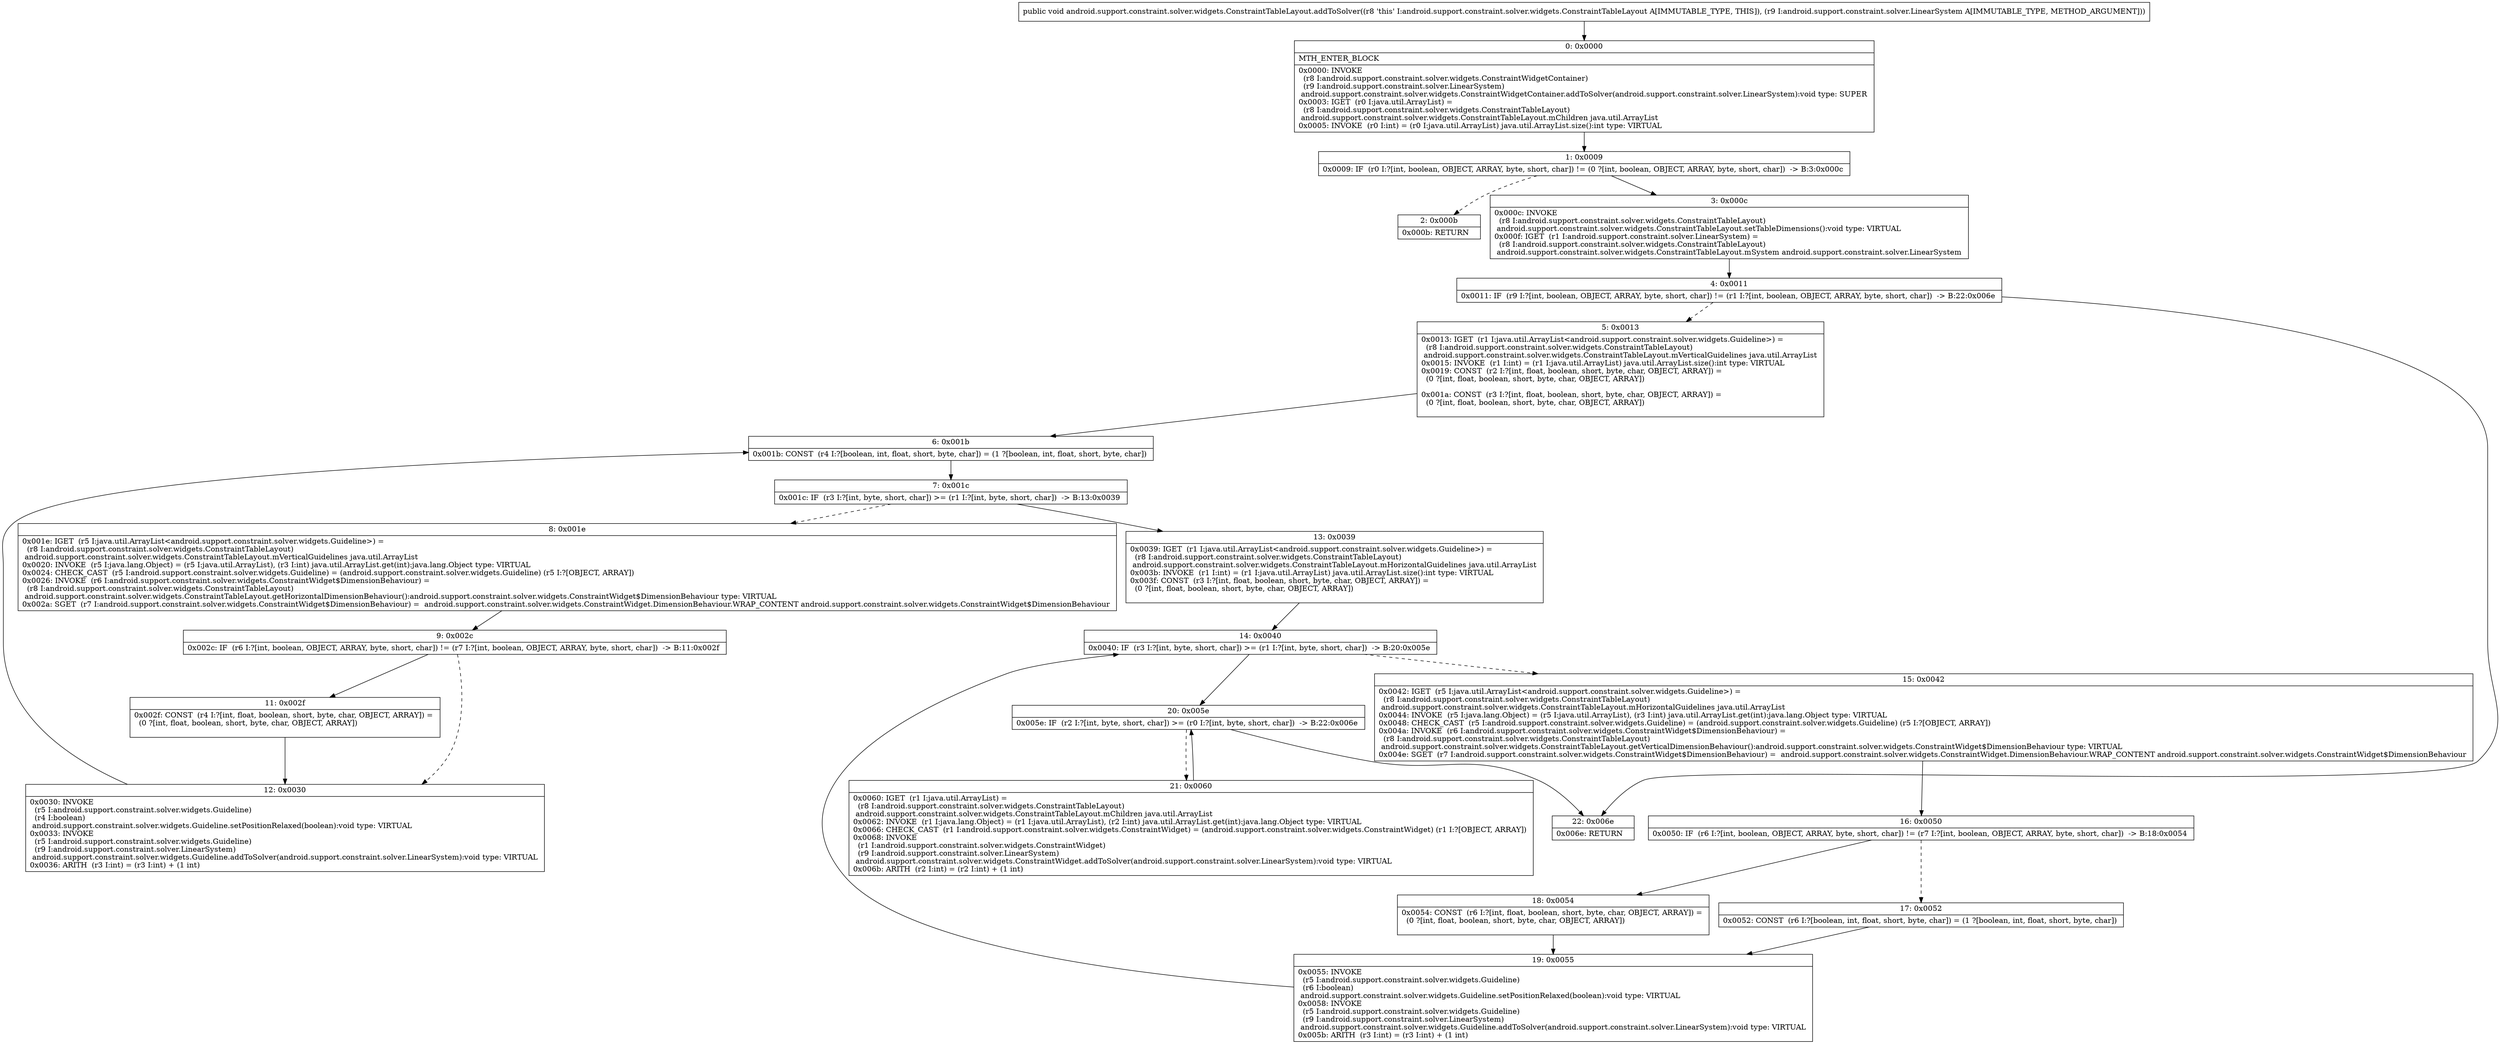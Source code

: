 digraph "CFG forandroid.support.constraint.solver.widgets.ConstraintTableLayout.addToSolver(Landroid\/support\/constraint\/solver\/LinearSystem;)V" {
Node_0 [shape=record,label="{0\:\ 0x0000|MTH_ENTER_BLOCK\l|0x0000: INVOKE  \l  (r8 I:android.support.constraint.solver.widgets.ConstraintWidgetContainer)\l  (r9 I:android.support.constraint.solver.LinearSystem)\l android.support.constraint.solver.widgets.ConstraintWidgetContainer.addToSolver(android.support.constraint.solver.LinearSystem):void type: SUPER \l0x0003: IGET  (r0 I:java.util.ArrayList) = \l  (r8 I:android.support.constraint.solver.widgets.ConstraintTableLayout)\l android.support.constraint.solver.widgets.ConstraintTableLayout.mChildren java.util.ArrayList \l0x0005: INVOKE  (r0 I:int) = (r0 I:java.util.ArrayList) java.util.ArrayList.size():int type: VIRTUAL \l}"];
Node_1 [shape=record,label="{1\:\ 0x0009|0x0009: IF  (r0 I:?[int, boolean, OBJECT, ARRAY, byte, short, char]) != (0 ?[int, boolean, OBJECT, ARRAY, byte, short, char])  \-\> B:3:0x000c \l}"];
Node_2 [shape=record,label="{2\:\ 0x000b|0x000b: RETURN   \l}"];
Node_3 [shape=record,label="{3\:\ 0x000c|0x000c: INVOKE  \l  (r8 I:android.support.constraint.solver.widgets.ConstraintTableLayout)\l android.support.constraint.solver.widgets.ConstraintTableLayout.setTableDimensions():void type: VIRTUAL \l0x000f: IGET  (r1 I:android.support.constraint.solver.LinearSystem) = \l  (r8 I:android.support.constraint.solver.widgets.ConstraintTableLayout)\l android.support.constraint.solver.widgets.ConstraintTableLayout.mSystem android.support.constraint.solver.LinearSystem \l}"];
Node_4 [shape=record,label="{4\:\ 0x0011|0x0011: IF  (r9 I:?[int, boolean, OBJECT, ARRAY, byte, short, char]) != (r1 I:?[int, boolean, OBJECT, ARRAY, byte, short, char])  \-\> B:22:0x006e \l}"];
Node_5 [shape=record,label="{5\:\ 0x0013|0x0013: IGET  (r1 I:java.util.ArrayList\<android.support.constraint.solver.widgets.Guideline\>) = \l  (r8 I:android.support.constraint.solver.widgets.ConstraintTableLayout)\l android.support.constraint.solver.widgets.ConstraintTableLayout.mVerticalGuidelines java.util.ArrayList \l0x0015: INVOKE  (r1 I:int) = (r1 I:java.util.ArrayList) java.util.ArrayList.size():int type: VIRTUAL \l0x0019: CONST  (r2 I:?[int, float, boolean, short, byte, char, OBJECT, ARRAY]) = \l  (0 ?[int, float, boolean, short, byte, char, OBJECT, ARRAY])\l \l0x001a: CONST  (r3 I:?[int, float, boolean, short, byte, char, OBJECT, ARRAY]) = \l  (0 ?[int, float, boolean, short, byte, char, OBJECT, ARRAY])\l \l}"];
Node_6 [shape=record,label="{6\:\ 0x001b|0x001b: CONST  (r4 I:?[boolean, int, float, short, byte, char]) = (1 ?[boolean, int, float, short, byte, char]) \l}"];
Node_7 [shape=record,label="{7\:\ 0x001c|0x001c: IF  (r3 I:?[int, byte, short, char]) \>= (r1 I:?[int, byte, short, char])  \-\> B:13:0x0039 \l}"];
Node_8 [shape=record,label="{8\:\ 0x001e|0x001e: IGET  (r5 I:java.util.ArrayList\<android.support.constraint.solver.widgets.Guideline\>) = \l  (r8 I:android.support.constraint.solver.widgets.ConstraintTableLayout)\l android.support.constraint.solver.widgets.ConstraintTableLayout.mVerticalGuidelines java.util.ArrayList \l0x0020: INVOKE  (r5 I:java.lang.Object) = (r5 I:java.util.ArrayList), (r3 I:int) java.util.ArrayList.get(int):java.lang.Object type: VIRTUAL \l0x0024: CHECK_CAST  (r5 I:android.support.constraint.solver.widgets.Guideline) = (android.support.constraint.solver.widgets.Guideline) (r5 I:?[OBJECT, ARRAY]) \l0x0026: INVOKE  (r6 I:android.support.constraint.solver.widgets.ConstraintWidget$DimensionBehaviour) = \l  (r8 I:android.support.constraint.solver.widgets.ConstraintTableLayout)\l android.support.constraint.solver.widgets.ConstraintTableLayout.getHorizontalDimensionBehaviour():android.support.constraint.solver.widgets.ConstraintWidget$DimensionBehaviour type: VIRTUAL \l0x002a: SGET  (r7 I:android.support.constraint.solver.widgets.ConstraintWidget$DimensionBehaviour) =  android.support.constraint.solver.widgets.ConstraintWidget.DimensionBehaviour.WRAP_CONTENT android.support.constraint.solver.widgets.ConstraintWidget$DimensionBehaviour \l}"];
Node_9 [shape=record,label="{9\:\ 0x002c|0x002c: IF  (r6 I:?[int, boolean, OBJECT, ARRAY, byte, short, char]) != (r7 I:?[int, boolean, OBJECT, ARRAY, byte, short, char])  \-\> B:11:0x002f \l}"];
Node_11 [shape=record,label="{11\:\ 0x002f|0x002f: CONST  (r4 I:?[int, float, boolean, short, byte, char, OBJECT, ARRAY]) = \l  (0 ?[int, float, boolean, short, byte, char, OBJECT, ARRAY])\l \l}"];
Node_12 [shape=record,label="{12\:\ 0x0030|0x0030: INVOKE  \l  (r5 I:android.support.constraint.solver.widgets.Guideline)\l  (r4 I:boolean)\l android.support.constraint.solver.widgets.Guideline.setPositionRelaxed(boolean):void type: VIRTUAL \l0x0033: INVOKE  \l  (r5 I:android.support.constraint.solver.widgets.Guideline)\l  (r9 I:android.support.constraint.solver.LinearSystem)\l android.support.constraint.solver.widgets.Guideline.addToSolver(android.support.constraint.solver.LinearSystem):void type: VIRTUAL \l0x0036: ARITH  (r3 I:int) = (r3 I:int) + (1 int) \l}"];
Node_13 [shape=record,label="{13\:\ 0x0039|0x0039: IGET  (r1 I:java.util.ArrayList\<android.support.constraint.solver.widgets.Guideline\>) = \l  (r8 I:android.support.constraint.solver.widgets.ConstraintTableLayout)\l android.support.constraint.solver.widgets.ConstraintTableLayout.mHorizontalGuidelines java.util.ArrayList \l0x003b: INVOKE  (r1 I:int) = (r1 I:java.util.ArrayList) java.util.ArrayList.size():int type: VIRTUAL \l0x003f: CONST  (r3 I:?[int, float, boolean, short, byte, char, OBJECT, ARRAY]) = \l  (0 ?[int, float, boolean, short, byte, char, OBJECT, ARRAY])\l \l}"];
Node_14 [shape=record,label="{14\:\ 0x0040|0x0040: IF  (r3 I:?[int, byte, short, char]) \>= (r1 I:?[int, byte, short, char])  \-\> B:20:0x005e \l}"];
Node_15 [shape=record,label="{15\:\ 0x0042|0x0042: IGET  (r5 I:java.util.ArrayList\<android.support.constraint.solver.widgets.Guideline\>) = \l  (r8 I:android.support.constraint.solver.widgets.ConstraintTableLayout)\l android.support.constraint.solver.widgets.ConstraintTableLayout.mHorizontalGuidelines java.util.ArrayList \l0x0044: INVOKE  (r5 I:java.lang.Object) = (r5 I:java.util.ArrayList), (r3 I:int) java.util.ArrayList.get(int):java.lang.Object type: VIRTUAL \l0x0048: CHECK_CAST  (r5 I:android.support.constraint.solver.widgets.Guideline) = (android.support.constraint.solver.widgets.Guideline) (r5 I:?[OBJECT, ARRAY]) \l0x004a: INVOKE  (r6 I:android.support.constraint.solver.widgets.ConstraintWidget$DimensionBehaviour) = \l  (r8 I:android.support.constraint.solver.widgets.ConstraintTableLayout)\l android.support.constraint.solver.widgets.ConstraintTableLayout.getVerticalDimensionBehaviour():android.support.constraint.solver.widgets.ConstraintWidget$DimensionBehaviour type: VIRTUAL \l0x004e: SGET  (r7 I:android.support.constraint.solver.widgets.ConstraintWidget$DimensionBehaviour) =  android.support.constraint.solver.widgets.ConstraintWidget.DimensionBehaviour.WRAP_CONTENT android.support.constraint.solver.widgets.ConstraintWidget$DimensionBehaviour \l}"];
Node_16 [shape=record,label="{16\:\ 0x0050|0x0050: IF  (r6 I:?[int, boolean, OBJECT, ARRAY, byte, short, char]) != (r7 I:?[int, boolean, OBJECT, ARRAY, byte, short, char])  \-\> B:18:0x0054 \l}"];
Node_17 [shape=record,label="{17\:\ 0x0052|0x0052: CONST  (r6 I:?[boolean, int, float, short, byte, char]) = (1 ?[boolean, int, float, short, byte, char]) \l}"];
Node_18 [shape=record,label="{18\:\ 0x0054|0x0054: CONST  (r6 I:?[int, float, boolean, short, byte, char, OBJECT, ARRAY]) = \l  (0 ?[int, float, boolean, short, byte, char, OBJECT, ARRAY])\l \l}"];
Node_19 [shape=record,label="{19\:\ 0x0055|0x0055: INVOKE  \l  (r5 I:android.support.constraint.solver.widgets.Guideline)\l  (r6 I:boolean)\l android.support.constraint.solver.widgets.Guideline.setPositionRelaxed(boolean):void type: VIRTUAL \l0x0058: INVOKE  \l  (r5 I:android.support.constraint.solver.widgets.Guideline)\l  (r9 I:android.support.constraint.solver.LinearSystem)\l android.support.constraint.solver.widgets.Guideline.addToSolver(android.support.constraint.solver.LinearSystem):void type: VIRTUAL \l0x005b: ARITH  (r3 I:int) = (r3 I:int) + (1 int) \l}"];
Node_20 [shape=record,label="{20\:\ 0x005e|0x005e: IF  (r2 I:?[int, byte, short, char]) \>= (r0 I:?[int, byte, short, char])  \-\> B:22:0x006e \l}"];
Node_21 [shape=record,label="{21\:\ 0x0060|0x0060: IGET  (r1 I:java.util.ArrayList) = \l  (r8 I:android.support.constraint.solver.widgets.ConstraintTableLayout)\l android.support.constraint.solver.widgets.ConstraintTableLayout.mChildren java.util.ArrayList \l0x0062: INVOKE  (r1 I:java.lang.Object) = (r1 I:java.util.ArrayList), (r2 I:int) java.util.ArrayList.get(int):java.lang.Object type: VIRTUAL \l0x0066: CHECK_CAST  (r1 I:android.support.constraint.solver.widgets.ConstraintWidget) = (android.support.constraint.solver.widgets.ConstraintWidget) (r1 I:?[OBJECT, ARRAY]) \l0x0068: INVOKE  \l  (r1 I:android.support.constraint.solver.widgets.ConstraintWidget)\l  (r9 I:android.support.constraint.solver.LinearSystem)\l android.support.constraint.solver.widgets.ConstraintWidget.addToSolver(android.support.constraint.solver.LinearSystem):void type: VIRTUAL \l0x006b: ARITH  (r2 I:int) = (r2 I:int) + (1 int) \l}"];
Node_22 [shape=record,label="{22\:\ 0x006e|0x006e: RETURN   \l}"];
MethodNode[shape=record,label="{public void android.support.constraint.solver.widgets.ConstraintTableLayout.addToSolver((r8 'this' I:android.support.constraint.solver.widgets.ConstraintTableLayout A[IMMUTABLE_TYPE, THIS]), (r9 I:android.support.constraint.solver.LinearSystem A[IMMUTABLE_TYPE, METHOD_ARGUMENT])) }"];
MethodNode -> Node_0;
Node_0 -> Node_1;
Node_1 -> Node_2[style=dashed];
Node_1 -> Node_3;
Node_3 -> Node_4;
Node_4 -> Node_5[style=dashed];
Node_4 -> Node_22;
Node_5 -> Node_6;
Node_6 -> Node_7;
Node_7 -> Node_8[style=dashed];
Node_7 -> Node_13;
Node_8 -> Node_9;
Node_9 -> Node_11;
Node_9 -> Node_12[style=dashed];
Node_11 -> Node_12;
Node_12 -> Node_6;
Node_13 -> Node_14;
Node_14 -> Node_15[style=dashed];
Node_14 -> Node_20;
Node_15 -> Node_16;
Node_16 -> Node_17[style=dashed];
Node_16 -> Node_18;
Node_17 -> Node_19;
Node_18 -> Node_19;
Node_19 -> Node_14;
Node_20 -> Node_21[style=dashed];
Node_20 -> Node_22;
Node_21 -> Node_20;
}

